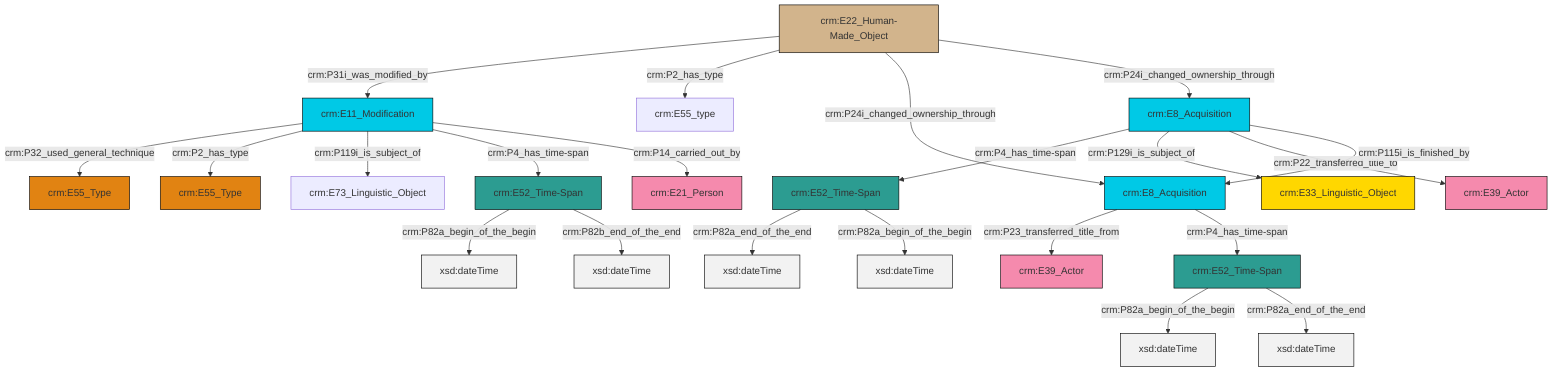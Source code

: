 graph TD
classDef Literal fill:#f2f2f2,stroke:#000000;
classDef CRM_Entity fill:#FFFFFF,stroke:#000000;
classDef Temporal_Entity fill:#00C9E6, stroke:#000000;
classDef Type fill:#E18312, stroke:#000000;
classDef Time-Span fill:#2C9C91, stroke:#000000;
classDef Appellation fill:#FFEB7F, stroke:#000000;
classDef Place fill:#008836, stroke:#000000;
classDef Persistent_Item fill:#B266B2, stroke:#000000;
classDef Conceptual_Object fill:#FFD700, stroke:#000000;
classDef Physical_Thing fill:#D2B48C, stroke:#000000;
classDef Actor fill:#f58aad, stroke:#000000;
classDef PC_Classes fill:#4ce600, stroke:#000000;
classDef Multi fill:#cccccc,stroke:#000000;

2["crm:E22_Human-Made_Object"]:::Physical_Thing -->|crm:P31i_was_modified_by| 3["crm:E11_Modification"]:::Temporal_Entity
6["crm:E52_Time-Span"]:::Time-Span -->|crm:P82a_end_of_the_end| 7[xsd:dateTime]:::Literal
8["crm:E8_Acquisition"]:::Temporal_Entity -->|crm:P4_has_time-span| 6["crm:E52_Time-Span"]:::Time-Span
8["crm:E8_Acquisition"]:::Temporal_Entity -->|crm:P129i_is_subject_of| 11["crm:E33_Linguistic_Object"]:::Conceptual_Object
3["crm:E11_Modification"]:::Temporal_Entity -->|crm:P32_used_general_technique| 12["crm:E55_Type"]:::Type
2["crm:E22_Human-Made_Object"]:::Physical_Thing -->|crm:P2_has_type| 13["crm:E55_type"]:::Default
9["crm:E52_Time-Span"]:::Time-Span -->|crm:P82a_begin_of_the_begin| 14[xsd:dateTime]:::Literal
6["crm:E52_Time-Span"]:::Time-Span -->|crm:P82a_begin_of_the_begin| 16[xsd:dateTime]:::Literal
0["crm:E8_Acquisition"]:::Temporal_Entity -->|crm:P23_transferred_title_from| 17["crm:E39_Actor"]:::Actor
8["crm:E8_Acquisition"]:::Temporal_Entity -->|crm:P22_transferred_title_to| 18["crm:E39_Actor"]:::Actor
9["crm:E52_Time-Span"]:::Time-Span -->|crm:P82a_end_of_the_end| 24[xsd:dateTime]:::Literal
3["crm:E11_Modification"]:::Temporal_Entity -->|crm:P2_has_type| 25["crm:E55_Type"]:::Type
8["crm:E8_Acquisition"]:::Temporal_Entity -->|crm:P115i_is_finished_by| 0["crm:E8_Acquisition"]:::Temporal_Entity
3["crm:E11_Modification"]:::Temporal_Entity -->|crm:P119i_is_subject_of| 27["crm:E73_Linguistic_Object"]:::Default
28["crm:E52_Time-Span"]:::Time-Span -->|crm:P82a_begin_of_the_begin| 30[xsd:dateTime]:::Literal
2["crm:E22_Human-Made_Object"]:::Physical_Thing -->|crm:P24i_changed_ownership_through| 0["crm:E8_Acquisition"]:::Temporal_Entity
3["crm:E11_Modification"]:::Temporal_Entity -->|crm:P4_has_time-span| 28["crm:E52_Time-Span"]:::Time-Span
3["crm:E11_Modification"]:::Temporal_Entity -->|crm:P14_carried_out_by| 4["crm:E21_Person"]:::Actor
2["crm:E22_Human-Made_Object"]:::Physical_Thing -->|crm:P24i_changed_ownership_through| 8["crm:E8_Acquisition"]:::Temporal_Entity
28["crm:E52_Time-Span"]:::Time-Span -->|crm:P82b_end_of_the_end| 34[xsd:dateTime]:::Literal
0["crm:E8_Acquisition"]:::Temporal_Entity -->|crm:P4_has_time-span| 9["crm:E52_Time-Span"]:::Time-Span